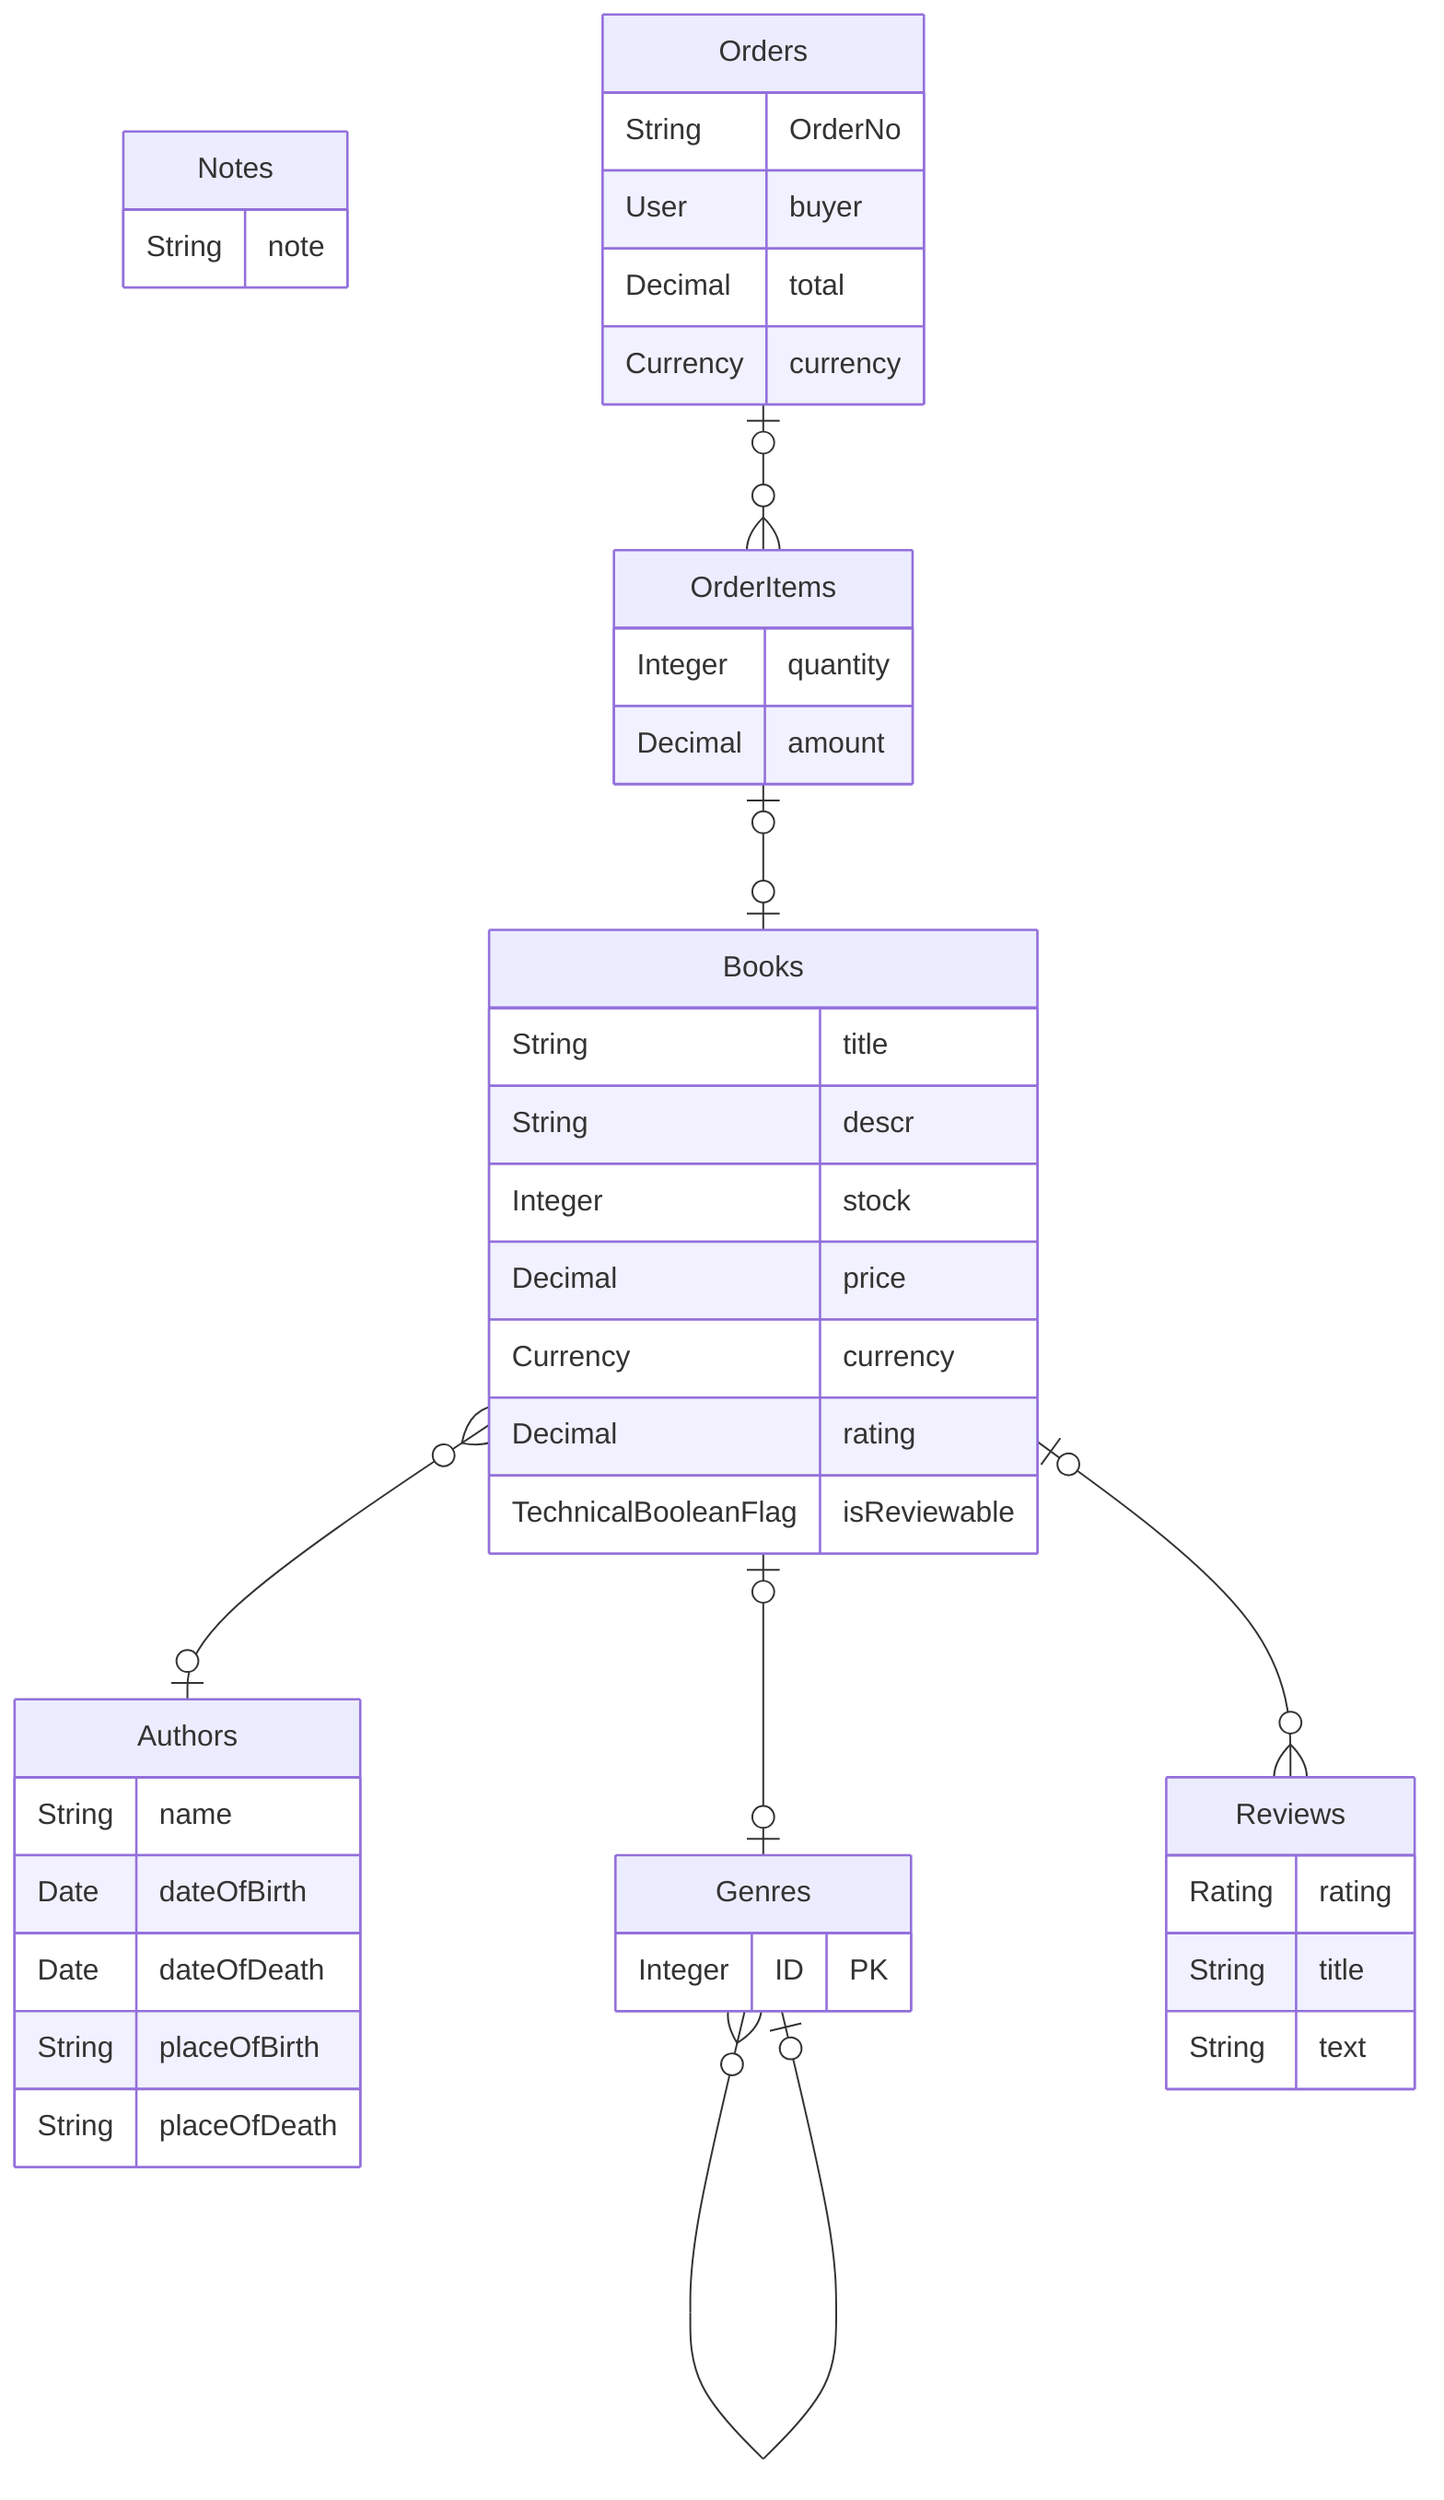 erDiagram
    Books {
        String title 
        String descr 
        Integer stock 
        Decimal price 
        Currency currency 
        Decimal rating 
        TechnicalBooleanFlag isReviewable 
    }

    Authors {
        String name 
        Date dateOfBirth 
        Date dateOfDeath 
        String placeOfBirth 
        String placeOfDeath 
    }

    Genres {
        Integer ID PK
    }

    Notes {
        String note 
    }

    Orders {
        String OrderNo 
        User buyer 
        Decimal total 
        Currency currency 
    }

    OrderItems {
        Integer quantity 
        Decimal amount 
    }

    Reviews {
        Rating rating 
        String title 
        String text 
    }

    Orders |o--o{ OrderItems :""
    OrderItems |o--o| Books :""
    Genres }o--o| Genres :""
    Books |o--o{ Reviews :""
    Books |o--o| Genres :""
    Books }o--o| Authors :""